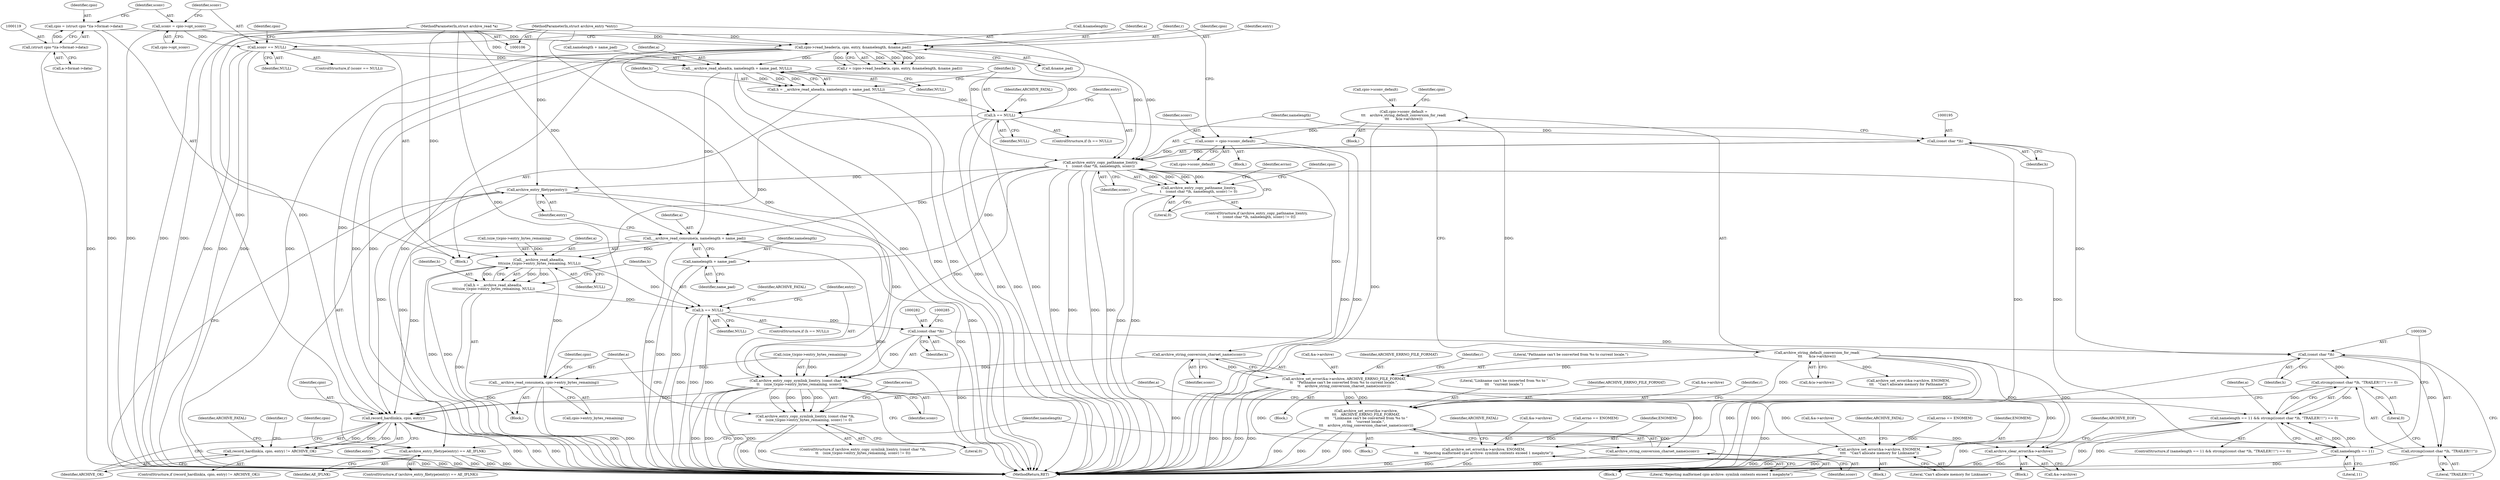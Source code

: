 digraph "0_libarchive_fd7e0c02@API" {
"1000192" [label="(Call,archive_entry_copy_pathname_l(entry,\n\t    (const char *)h, namelength, sconv))"];
"1000162" [label="(Call,cpio->read_header(a, cpio, entry, &namelength, &name_pad))"];
"1000107" [label="(MethodParameterIn,struct archive_read *a)"];
"1000116" [label="(Call,cpio = (struct cpio *)(a->format->data))"];
"1000118" [label="(Call,(struct cpio *)(a->format->data))"];
"1000108" [label="(MethodParameterIn,struct archive_entry *entry)"];
"1000194" [label="(Call,(const char *)h)"];
"1000185" [label="(Call,h == NULL)"];
"1000176" [label="(Call,h = __archive_read_ahead(a, namelength + name_pad, NULL))"];
"1000178" [label="(Call,__archive_read_ahead(a, namelength + name_pad, NULL))"];
"1000131" [label="(Call,sconv == NULL)"];
"1000125" [label="(Call,sconv = cpio->opt_sconv)"];
"1000155" [label="(Call,sconv = cpio->sconv_default)"];
"1000141" [label="(Call,cpio->sconv_default =\n\t\t\t    archive_string_default_conversion_for_read(\n\t\t\t      &(a->archive)))"];
"1000145" [label="(Call,archive_string_default_conversion_for_read(\n\t\t\t      &(a->archive)))"];
"1000191" [label="(Call,archive_entry_copy_pathname_l(entry,\n\t    (const char *)h, namelength, sconv) != 0)"];
"1000222" [label="(Call,archive_string_conversion_charset_name(sconv))"];
"1000215" [label="(Call,archive_set_error(&a->archive, ARCHIVE_ERRNO_FILE_FORMAT,\n\t\t    \"Pathname can't be converted from %s to current locale.\",\n\t\t    archive_string_conversion_charset_name(sconv)))"];
"1000252" [label="(Call,archive_set_error(&a->archive, ENOMEM,\n\t\t\t    \"Rejecting malformed cpio archive: symlink contents exceed 1 megabyte\"))"];
"1000297" [label="(Call,archive_set_error(&a->archive, ENOMEM,\n\t\t\t\t    \"Can't allocate memory for Linkname\"))"];
"1000306" [label="(Call,archive_set_error(&a->archive,\n\t\t\t    ARCHIVE_ERRNO_FILE_FORMAT,\n\t\t\t    \"Linkname can't be converted from %s to \"\n\t\t\t    \"current locale.\",\n\t\t\t    archive_string_conversion_charset_name(sconv)))"];
"1000341" [label="(Call,archive_clear_error(&a->archive))"];
"1000279" [label="(Call,archive_entry_copy_symlink_l(entry, (const char *)h,\n\t\t    (size_t)cpio->entry_bytes_remaining, sconv))"];
"1000278" [label="(Call,archive_entry_copy_symlink_l(entry, (const char *)h,\n\t\t    (size_t)cpio->entry_bytes_remaining, sconv) != 0)"];
"1000313" [label="(Call,archive_string_conversion_charset_name(sconv))"];
"1000350" [label="(Call,record_hardlink(a, cpio, entry))"];
"1000349" [label="(Call,record_hardlink(a, cpio, entry) != ARCHIVE_OK)"];
"1000232" [label="(Call,__archive_read_consume(a, namelength + name_pad))"];
"1000263" [label="(Call,__archive_read_ahead(a,\n \t\t\t(size_t)cpio->entry_bytes_remaining, NULL))"];
"1000261" [label="(Call,h = __archive_read_ahead(a,\n \t\t\t(size_t)cpio->entry_bytes_remaining, NULL))"];
"1000272" [label="(Call,h == NULL)"];
"1000281" [label="(Call,(const char *)h)"];
"1000335" [label="(Call,(const char *)h)"];
"1000333" [label="(Call,strcmp((const char *)h, \"TRAILER!!!\") == 0)"];
"1000329" [label="(Call,namelength == 11 && strcmp((const char *)h, \"TRAILER!!!\") == 0)"];
"1000334" [label="(Call,strcmp((const char *)h, \"TRAILER!!!\"))"];
"1000318" [label="(Call,__archive_read_consume(a, cpio->entry_bytes_remaining))"];
"1000234" [label="(Call,namelength + name_pad)"];
"1000239" [label="(Call,archive_entry_filetype(entry))"];
"1000238" [label="(Call,archive_entry_filetype(entry) == AE_IFLNK)"];
"1000330" [label="(Call,namelength == 11)"];
"1000281" [label="(Call,(const char *)h)"];
"1000334" [label="(Call,strcmp((const char *)h, \"TRAILER!!!\"))"];
"1000246" [label="(Identifier,cpio)"];
"1000354" [label="(Identifier,ARCHIVE_OK)"];
"1000296" [label="(Block,)"];
"1000180" [label="(Call,namelength + name_pad)"];
"1000272" [label="(Call,h == NULL)"];
"1000142" [label="(Call,cpio->sconv_default)"];
"1000140" [label="(Block,)"];
"1000314" [label="(Identifier,sconv)"];
"1000330" [label="(Call,namelength == 11)"];
"1000235" [label="(Identifier,namelength)"];
"1000155" [label="(Call,sconv = cpio->sconv_default)"];
"1000251" [label="(Block,)"];
"1000177" [label="(Identifier,h)"];
"1000258" [label="(Literal,\"Rejecting malformed cpio archive: symlink contents exceed 1 megabyte\")"];
"1000192" [label="(Call,archive_entry_copy_pathname_l(entry,\n\t    (const char *)h, namelength, sconv))"];
"1000216" [label="(Call,&a->archive)"];
"1000239" [label="(Call,archive_entry_filetype(entry))"];
"1000257" [label="(Identifier,ENOMEM)"];
"1000351" [label="(Identifier,a)"];
"1000331" [label="(Identifier,namelength)"];
"1000280" [label="(Identifier,entry)"];
"1000198" [label="(Identifier,sconv)"];
"1000297" [label="(Call,archive_set_error(&a->archive, ENOMEM,\n\t\t\t\t    \"Can't allocate memory for Linkname\"))"];
"1000145" [label="(Call,archive_string_default_conversion_for_read(\n\t\t\t      &(a->archive)))"];
"1000340" [label="(Block,)"];
"1000342" [label="(Call,&a->archive)"];
"1000276" [label="(Identifier,ARCHIVE_FATAL)"];
"1000193" [label="(Identifier,entry)"];
"1000189" [label="(Identifier,ARCHIVE_FATAL)"];
"1000241" [label="(Identifier,AE_IFLNK)"];
"1000318" [label="(Call,__archive_read_consume(a, cpio->entry_bytes_remaining))"];
"1000328" [label="(ControlStructure,if (namelength == 11 && strcmp((const char *)h, \"TRAILER!!!\") == 0))"];
"1000236" [label="(Identifier,name_pad)"];
"1000277" [label="(ControlStructure,if (archive_entry_copy_symlink_l(entry, (const char *)h,\n\t\t    (size_t)cpio->entry_bytes_remaining, sconv) != 0))"];
"1000166" [label="(Call,&namelength)"];
"1000335" [label="(Call,(const char *)h)"];
"1000302" [label="(Identifier,ENOMEM)"];
"1000194" [label="(Call,(const char *)h)"];
"1000350" [label="(Call,record_hardlink(a, cpio, entry))"];
"1000320" [label="(Call,cpio->entry_bytes_remaining)"];
"1000344" [label="(Identifier,a)"];
"1000141" [label="(Call,cpio->sconv_default =\n\t\t\t    archive_string_default_conversion_for_read(\n\t\t\t      &(a->archive)))"];
"1000162" [label="(Call,cpio->read_header(a, cpio, entry, &namelength, &name_pad))"];
"1000183" [label="(Identifier,NULL)"];
"1000156" [label="(Identifier,sconv)"];
"1000108" [label="(MethodParameterIn,struct archive_entry *entry)"];
"1000242" [label="(Block,)"];
"1000163" [label="(Identifier,a)"];
"1000265" [label="(Call,(size_t)cpio->entry_bytes_remaining)"];
"1000118" [label="(Call,(struct cpio *)(a->format->data))"];
"1000261" [label="(Call,h = __archive_read_ahead(a,\n \t\t\t(size_t)cpio->entry_bytes_remaining, NULL))"];
"1000203" [label="(Identifier,errno)"];
"1000312" [label="(Literal,\"Linkname can't be converted from %s to \"\n\t\t\t    \"current locale.\")"];
"1000325" [label="(Identifier,cpio)"];
"1000176" [label="(Call,h = __archive_read_ahead(a, namelength + name_pad, NULL))"];
"1000284" [label="(Call,(size_t)cpio->entry_bytes_remaining)"];
"1000233" [label="(Identifier,a)"];
"1000232" [label="(Call,__archive_read_consume(a, namelength + name_pad))"];
"1000240" [label="(Identifier,entry)"];
"1000185" [label="(Call,h == NULL)"];
"1000222" [label="(Call,archive_string_conversion_charset_name(sconv))"];
"1000260" [label="(Identifier,ARCHIVE_FATAL)"];
"1000229" [label="(Identifier,cpio)"];
"1000252" [label="(Call,archive_set_error(&a->archive, ENOMEM,\n\t\t\t    \"Rejecting malformed cpio archive: symlink contents exceed 1 megabyte\"))"];
"1000274" [label="(Identifier,NULL)"];
"1000134" [label="(Block,)"];
"1000298" [label="(Call,&a->archive)"];
"1000220" [label="(Identifier,ARCHIVE_ERRNO_FILE_FORMAT)"];
"1000305" [label="(Identifier,ARCHIVE_FATAL)"];
"1000152" [label="(Identifier,cpio)"];
"1000126" [label="(Identifier,sconv)"];
"1000238" [label="(Call,archive_entry_filetype(entry) == AE_IFLNK)"];
"1000199" [label="(Literal,0)"];
"1000341" [label="(Call,archive_clear_error(&a->archive))"];
"1000263" [label="(Call,__archive_read_ahead(a,\n \t\t\t(size_t)cpio->entry_bytes_remaining, NULL))"];
"1000132" [label="(Identifier,sconv)"];
"1000303" [label="(Literal,\"Can't allocate memory for Linkname\")"];
"1000116" [label="(Call,cpio = (struct cpio *)(a->format->data))"];
"1000234" [label="(Call,namelength + name_pad)"];
"1000191" [label="(Call,archive_entry_copy_pathname_l(entry,\n\t    (const char *)h, namelength, sconv) != 0)"];
"1000352" [label="(Identifier,cpio)"];
"1000279" [label="(Call,archive_entry_copy_symlink_l(entry, (const char *)h,\n\t\t    (size_t)cpio->entry_bytes_remaining, sconv))"];
"1000262" [label="(Identifier,h)"];
"1000337" [label="(Identifier,h)"];
"1000117" [label="(Identifier,cpio)"];
"1000138" [label="(Identifier,cpio)"];
"1000283" [label="(Identifier,h)"];
"1000237" [label="(ControlStructure,if (archive_entry_filetype(entry) == AE_IFLNK))"];
"1000353" [label="(Identifier,entry)"];
"1000253" [label="(Call,&a->archive)"];
"1000270" [label="(Identifier,NULL)"];
"1000223" [label="(Identifier,sconv)"];
"1000206" [label="(Call,archive_set_error(&a->archive, ENOMEM,\n\t\t\t    \"Can't allocate memory for Pathname\"))"];
"1000164" [label="(Identifier,cpio)"];
"1000311" [label="(Identifier,ARCHIVE_ERRNO_FILE_FORMAT)"];
"1000347" [label="(Identifier,ARCHIVE_EOF)"];
"1000349" [label="(Call,record_hardlink(a, cpio, entry) != ARCHIVE_OK)"];
"1000357" [label="(Identifier,ARCHIVE_FATAL)"];
"1000165" [label="(Identifier,entry)"];
"1000107" [label="(MethodParameterIn,struct archive_read *a)"];
"1000202" [label="(Call,errno == ENOMEM)"];
"1000197" [label="(Identifier,namelength)"];
"1000339" [label="(Literal,0)"];
"1000187" [label="(Identifier,NULL)"];
"1000196" [label="(Identifier,h)"];
"1000225" [label="(Identifier,r)"];
"1000333" [label="(Call,strcmp((const char *)h, \"TRAILER!!!\") == 0)"];
"1000329" [label="(Call,namelength == 11 && strcmp((const char *)h, \"TRAILER!!!\") == 0)"];
"1000360" [label="(MethodReturn,RET)"];
"1000127" [label="(Call,cpio->opt_sconv)"];
"1000307" [label="(Call,&a->archive)"];
"1000289" [label="(Identifier,sconv)"];
"1000146" [label="(Call,&(a->archive))"];
"1000338" [label="(Literal,\"TRAILER!!!\")"];
"1000291" [label="(Block,)"];
"1000109" [label="(Block,)"];
"1000190" [label="(ControlStructure,if (archive_entry_copy_pathname_l(entry,\n\t    (const char *)h, namelength, sconv) != 0))"];
"1000157" [label="(Call,cpio->sconv_default)"];
"1000294" [label="(Identifier,errno)"];
"1000200" [label="(Block,)"];
"1000168" [label="(Call,&name_pad)"];
"1000316" [label="(Identifier,r)"];
"1000348" [label="(ControlStructure,if (record_hardlink(a, cpio, entry) != ARCHIVE_OK))"];
"1000273" [label="(Identifier,h)"];
"1000186" [label="(Identifier,h)"];
"1000319" [label="(Identifier,a)"];
"1000161" [label="(Identifier,r)"];
"1000359" [label="(Identifier,r)"];
"1000332" [label="(Literal,11)"];
"1000160" [label="(Call,r = (cpio->read_header(a, cpio, entry, &namelength, &name_pad)))"];
"1000131" [label="(Call,sconv == NULL)"];
"1000290" [label="(Literal,0)"];
"1000133" [label="(Identifier,NULL)"];
"1000221" [label="(Literal,\"Pathname can't be converted from %s to current locale.\")"];
"1000313" [label="(Call,archive_string_conversion_charset_name(sconv))"];
"1000184" [label="(ControlStructure,if (h == NULL))"];
"1000271" [label="(ControlStructure,if (h == NULL))"];
"1000178" [label="(Call,__archive_read_ahead(a, namelength + name_pad, NULL))"];
"1000125" [label="(Call,sconv = cpio->opt_sconv)"];
"1000306" [label="(Call,archive_set_error(&a->archive,\n\t\t\t    ARCHIVE_ERRNO_FILE_FORMAT,\n\t\t\t    \"Linkname can't be converted from %s to \"\n\t\t\t    \"current locale.\",\n\t\t\t    archive_string_conversion_charset_name(sconv)))"];
"1000120" [label="(Call,a->format->data)"];
"1000264" [label="(Identifier,a)"];
"1000278" [label="(Call,archive_entry_copy_symlink_l(entry, (const char *)h,\n\t\t    (size_t)cpio->entry_bytes_remaining, sconv) != 0)"];
"1000130" [label="(ControlStructure,if (sconv == NULL))"];
"1000179" [label="(Identifier,a)"];
"1000293" [label="(Call,errno == ENOMEM)"];
"1000215" [label="(Call,archive_set_error(&a->archive, ARCHIVE_ERRNO_FILE_FORMAT,\n\t\t    \"Pathname can't be converted from %s to current locale.\",\n\t\t    archive_string_conversion_charset_name(sconv)))"];
"1000192" -> "1000191"  [label="AST: "];
"1000192" -> "1000198"  [label="CFG: "];
"1000193" -> "1000192"  [label="AST: "];
"1000194" -> "1000192"  [label="AST: "];
"1000197" -> "1000192"  [label="AST: "];
"1000198" -> "1000192"  [label="AST: "];
"1000199" -> "1000192"  [label="CFG: "];
"1000192" -> "1000360"  [label="DDG: "];
"1000192" -> "1000360"  [label="DDG: "];
"1000192" -> "1000360"  [label="DDG: "];
"1000192" -> "1000360"  [label="DDG: "];
"1000192" -> "1000191"  [label="DDG: "];
"1000192" -> "1000191"  [label="DDG: "];
"1000192" -> "1000191"  [label="DDG: "];
"1000192" -> "1000191"  [label="DDG: "];
"1000162" -> "1000192"  [label="DDG: "];
"1000108" -> "1000192"  [label="DDG: "];
"1000194" -> "1000192"  [label="DDG: "];
"1000131" -> "1000192"  [label="DDG: "];
"1000155" -> "1000192"  [label="DDG: "];
"1000192" -> "1000222"  [label="DDG: "];
"1000192" -> "1000232"  [label="DDG: "];
"1000192" -> "1000234"  [label="DDG: "];
"1000192" -> "1000239"  [label="DDG: "];
"1000192" -> "1000279"  [label="DDG: "];
"1000192" -> "1000330"  [label="DDG: "];
"1000162" -> "1000160"  [label="AST: "];
"1000162" -> "1000168"  [label="CFG: "];
"1000163" -> "1000162"  [label="AST: "];
"1000164" -> "1000162"  [label="AST: "];
"1000165" -> "1000162"  [label="AST: "];
"1000166" -> "1000162"  [label="AST: "];
"1000168" -> "1000162"  [label="AST: "];
"1000160" -> "1000162"  [label="CFG: "];
"1000162" -> "1000360"  [label="DDG: "];
"1000162" -> "1000360"  [label="DDG: "];
"1000162" -> "1000360"  [label="DDG: "];
"1000162" -> "1000360"  [label="DDG: "];
"1000162" -> "1000360"  [label="DDG: "];
"1000162" -> "1000160"  [label="DDG: "];
"1000162" -> "1000160"  [label="DDG: "];
"1000162" -> "1000160"  [label="DDG: "];
"1000162" -> "1000160"  [label="DDG: "];
"1000162" -> "1000160"  [label="DDG: "];
"1000107" -> "1000162"  [label="DDG: "];
"1000116" -> "1000162"  [label="DDG: "];
"1000108" -> "1000162"  [label="DDG: "];
"1000162" -> "1000178"  [label="DDG: "];
"1000162" -> "1000350"  [label="DDG: "];
"1000107" -> "1000106"  [label="AST: "];
"1000107" -> "1000360"  [label="DDG: "];
"1000107" -> "1000178"  [label="DDG: "];
"1000107" -> "1000232"  [label="DDG: "];
"1000107" -> "1000263"  [label="DDG: "];
"1000107" -> "1000318"  [label="DDG: "];
"1000107" -> "1000350"  [label="DDG: "];
"1000116" -> "1000109"  [label="AST: "];
"1000116" -> "1000118"  [label="CFG: "];
"1000117" -> "1000116"  [label="AST: "];
"1000118" -> "1000116"  [label="AST: "];
"1000126" -> "1000116"  [label="CFG: "];
"1000116" -> "1000360"  [label="DDG: "];
"1000118" -> "1000116"  [label="DDG: "];
"1000118" -> "1000120"  [label="CFG: "];
"1000119" -> "1000118"  [label="AST: "];
"1000120" -> "1000118"  [label="AST: "];
"1000118" -> "1000360"  [label="DDG: "];
"1000108" -> "1000106"  [label="AST: "];
"1000108" -> "1000360"  [label="DDG: "];
"1000108" -> "1000239"  [label="DDG: "];
"1000108" -> "1000279"  [label="DDG: "];
"1000108" -> "1000350"  [label="DDG: "];
"1000194" -> "1000196"  [label="CFG: "];
"1000195" -> "1000194"  [label="AST: "];
"1000196" -> "1000194"  [label="AST: "];
"1000197" -> "1000194"  [label="CFG: "];
"1000194" -> "1000360"  [label="DDG: "];
"1000185" -> "1000194"  [label="DDG: "];
"1000194" -> "1000335"  [label="DDG: "];
"1000185" -> "1000184"  [label="AST: "];
"1000185" -> "1000187"  [label="CFG: "];
"1000186" -> "1000185"  [label="AST: "];
"1000187" -> "1000185"  [label="AST: "];
"1000189" -> "1000185"  [label="CFG: "];
"1000193" -> "1000185"  [label="CFG: "];
"1000185" -> "1000360"  [label="DDG: "];
"1000185" -> "1000360"  [label="DDG: "];
"1000185" -> "1000360"  [label="DDG: "];
"1000176" -> "1000185"  [label="DDG: "];
"1000178" -> "1000185"  [label="DDG: "];
"1000185" -> "1000263"  [label="DDG: "];
"1000176" -> "1000109"  [label="AST: "];
"1000176" -> "1000178"  [label="CFG: "];
"1000177" -> "1000176"  [label="AST: "];
"1000178" -> "1000176"  [label="AST: "];
"1000186" -> "1000176"  [label="CFG: "];
"1000176" -> "1000360"  [label="DDG: "];
"1000178" -> "1000176"  [label="DDG: "];
"1000178" -> "1000176"  [label="DDG: "];
"1000178" -> "1000176"  [label="DDG: "];
"1000178" -> "1000183"  [label="CFG: "];
"1000179" -> "1000178"  [label="AST: "];
"1000180" -> "1000178"  [label="AST: "];
"1000183" -> "1000178"  [label="AST: "];
"1000178" -> "1000360"  [label="DDG: "];
"1000178" -> "1000360"  [label="DDG: "];
"1000131" -> "1000178"  [label="DDG: "];
"1000178" -> "1000232"  [label="DDG: "];
"1000131" -> "1000130"  [label="AST: "];
"1000131" -> "1000133"  [label="CFG: "];
"1000132" -> "1000131"  [label="AST: "];
"1000133" -> "1000131"  [label="AST: "];
"1000138" -> "1000131"  [label="CFG: "];
"1000161" -> "1000131"  [label="CFG: "];
"1000131" -> "1000360"  [label="DDG: "];
"1000131" -> "1000360"  [label="DDG: "];
"1000131" -> "1000360"  [label="DDG: "];
"1000125" -> "1000131"  [label="DDG: "];
"1000125" -> "1000109"  [label="AST: "];
"1000125" -> "1000127"  [label="CFG: "];
"1000126" -> "1000125"  [label="AST: "];
"1000127" -> "1000125"  [label="AST: "];
"1000132" -> "1000125"  [label="CFG: "];
"1000125" -> "1000360"  [label="DDG: "];
"1000155" -> "1000134"  [label="AST: "];
"1000155" -> "1000157"  [label="CFG: "];
"1000156" -> "1000155"  [label="AST: "];
"1000157" -> "1000155"  [label="AST: "];
"1000161" -> "1000155"  [label="CFG: "];
"1000155" -> "1000360"  [label="DDG: "];
"1000155" -> "1000360"  [label="DDG: "];
"1000141" -> "1000155"  [label="DDG: "];
"1000141" -> "1000140"  [label="AST: "];
"1000141" -> "1000145"  [label="CFG: "];
"1000142" -> "1000141"  [label="AST: "];
"1000145" -> "1000141"  [label="AST: "];
"1000152" -> "1000141"  [label="CFG: "];
"1000141" -> "1000360"  [label="DDG: "];
"1000145" -> "1000141"  [label="DDG: "];
"1000145" -> "1000146"  [label="CFG: "];
"1000146" -> "1000145"  [label="AST: "];
"1000145" -> "1000360"  [label="DDG: "];
"1000145" -> "1000206"  [label="DDG: "];
"1000145" -> "1000215"  [label="DDG: "];
"1000145" -> "1000252"  [label="DDG: "];
"1000145" -> "1000297"  [label="DDG: "];
"1000145" -> "1000306"  [label="DDG: "];
"1000145" -> "1000341"  [label="DDG: "];
"1000191" -> "1000190"  [label="AST: "];
"1000191" -> "1000199"  [label="CFG: "];
"1000199" -> "1000191"  [label="AST: "];
"1000203" -> "1000191"  [label="CFG: "];
"1000229" -> "1000191"  [label="CFG: "];
"1000191" -> "1000360"  [label="DDG: "];
"1000191" -> "1000360"  [label="DDG: "];
"1000222" -> "1000215"  [label="AST: "];
"1000222" -> "1000223"  [label="CFG: "];
"1000223" -> "1000222"  [label="AST: "];
"1000215" -> "1000222"  [label="CFG: "];
"1000222" -> "1000360"  [label="DDG: "];
"1000222" -> "1000215"  [label="DDG: "];
"1000222" -> "1000279"  [label="DDG: "];
"1000215" -> "1000200"  [label="AST: "];
"1000216" -> "1000215"  [label="AST: "];
"1000220" -> "1000215"  [label="AST: "];
"1000221" -> "1000215"  [label="AST: "];
"1000225" -> "1000215"  [label="CFG: "];
"1000215" -> "1000360"  [label="DDG: "];
"1000215" -> "1000360"  [label="DDG: "];
"1000215" -> "1000360"  [label="DDG: "];
"1000215" -> "1000360"  [label="DDG: "];
"1000215" -> "1000252"  [label="DDG: "];
"1000215" -> "1000297"  [label="DDG: "];
"1000215" -> "1000306"  [label="DDG: "];
"1000215" -> "1000306"  [label="DDG: "];
"1000215" -> "1000341"  [label="DDG: "];
"1000252" -> "1000251"  [label="AST: "];
"1000252" -> "1000258"  [label="CFG: "];
"1000253" -> "1000252"  [label="AST: "];
"1000257" -> "1000252"  [label="AST: "];
"1000258" -> "1000252"  [label="AST: "];
"1000260" -> "1000252"  [label="CFG: "];
"1000252" -> "1000360"  [label="DDG: "];
"1000252" -> "1000360"  [label="DDG: "];
"1000252" -> "1000360"  [label="DDG: "];
"1000202" -> "1000252"  [label="DDG: "];
"1000297" -> "1000296"  [label="AST: "];
"1000297" -> "1000303"  [label="CFG: "];
"1000298" -> "1000297"  [label="AST: "];
"1000302" -> "1000297"  [label="AST: "];
"1000303" -> "1000297"  [label="AST: "];
"1000305" -> "1000297"  [label="CFG: "];
"1000297" -> "1000360"  [label="DDG: "];
"1000297" -> "1000360"  [label="DDG: "];
"1000297" -> "1000360"  [label="DDG: "];
"1000293" -> "1000297"  [label="DDG: "];
"1000306" -> "1000291"  [label="AST: "];
"1000306" -> "1000313"  [label="CFG: "];
"1000307" -> "1000306"  [label="AST: "];
"1000311" -> "1000306"  [label="AST: "];
"1000312" -> "1000306"  [label="AST: "];
"1000313" -> "1000306"  [label="AST: "];
"1000316" -> "1000306"  [label="CFG: "];
"1000306" -> "1000360"  [label="DDG: "];
"1000306" -> "1000360"  [label="DDG: "];
"1000306" -> "1000360"  [label="DDG: "];
"1000306" -> "1000360"  [label="DDG: "];
"1000313" -> "1000306"  [label="DDG: "];
"1000306" -> "1000341"  [label="DDG: "];
"1000341" -> "1000340"  [label="AST: "];
"1000341" -> "1000342"  [label="CFG: "];
"1000342" -> "1000341"  [label="AST: "];
"1000347" -> "1000341"  [label="CFG: "];
"1000341" -> "1000360"  [label="DDG: "];
"1000341" -> "1000360"  [label="DDG: "];
"1000279" -> "1000278"  [label="AST: "];
"1000279" -> "1000289"  [label="CFG: "];
"1000280" -> "1000279"  [label="AST: "];
"1000281" -> "1000279"  [label="AST: "];
"1000284" -> "1000279"  [label="AST: "];
"1000289" -> "1000279"  [label="AST: "];
"1000290" -> "1000279"  [label="CFG: "];
"1000279" -> "1000360"  [label="DDG: "];
"1000279" -> "1000360"  [label="DDG: "];
"1000279" -> "1000360"  [label="DDG: "];
"1000279" -> "1000360"  [label="DDG: "];
"1000279" -> "1000278"  [label="DDG: "];
"1000279" -> "1000278"  [label="DDG: "];
"1000279" -> "1000278"  [label="DDG: "];
"1000279" -> "1000278"  [label="DDG: "];
"1000239" -> "1000279"  [label="DDG: "];
"1000281" -> "1000279"  [label="DDG: "];
"1000284" -> "1000279"  [label="DDG: "];
"1000279" -> "1000313"  [label="DDG: "];
"1000279" -> "1000350"  [label="DDG: "];
"1000278" -> "1000277"  [label="AST: "];
"1000278" -> "1000290"  [label="CFG: "];
"1000290" -> "1000278"  [label="AST: "];
"1000294" -> "1000278"  [label="CFG: "];
"1000319" -> "1000278"  [label="CFG: "];
"1000278" -> "1000360"  [label="DDG: "];
"1000278" -> "1000360"  [label="DDG: "];
"1000313" -> "1000314"  [label="CFG: "];
"1000314" -> "1000313"  [label="AST: "];
"1000313" -> "1000360"  [label="DDG: "];
"1000350" -> "1000349"  [label="AST: "];
"1000350" -> "1000353"  [label="CFG: "];
"1000351" -> "1000350"  [label="AST: "];
"1000352" -> "1000350"  [label="AST: "];
"1000353" -> "1000350"  [label="AST: "];
"1000354" -> "1000350"  [label="CFG: "];
"1000350" -> "1000360"  [label="DDG: "];
"1000350" -> "1000360"  [label="DDG: "];
"1000350" -> "1000360"  [label="DDG: "];
"1000350" -> "1000349"  [label="DDG: "];
"1000350" -> "1000349"  [label="DDG: "];
"1000350" -> "1000349"  [label="DDG: "];
"1000318" -> "1000350"  [label="DDG: "];
"1000232" -> "1000350"  [label="DDG: "];
"1000239" -> "1000350"  [label="DDG: "];
"1000349" -> "1000348"  [label="AST: "];
"1000349" -> "1000354"  [label="CFG: "];
"1000354" -> "1000349"  [label="AST: "];
"1000357" -> "1000349"  [label="CFG: "];
"1000359" -> "1000349"  [label="CFG: "];
"1000349" -> "1000360"  [label="DDG: "];
"1000349" -> "1000360"  [label="DDG: "];
"1000349" -> "1000360"  [label="DDG: "];
"1000232" -> "1000109"  [label="AST: "];
"1000232" -> "1000234"  [label="CFG: "];
"1000233" -> "1000232"  [label="AST: "];
"1000234" -> "1000232"  [label="AST: "];
"1000240" -> "1000232"  [label="CFG: "];
"1000232" -> "1000360"  [label="DDG: "];
"1000232" -> "1000360"  [label="DDG: "];
"1000232" -> "1000360"  [label="DDG: "];
"1000232" -> "1000263"  [label="DDG: "];
"1000263" -> "1000261"  [label="AST: "];
"1000263" -> "1000270"  [label="CFG: "];
"1000264" -> "1000263"  [label="AST: "];
"1000265" -> "1000263"  [label="AST: "];
"1000270" -> "1000263"  [label="AST: "];
"1000261" -> "1000263"  [label="CFG: "];
"1000263" -> "1000360"  [label="DDG: "];
"1000263" -> "1000360"  [label="DDG: "];
"1000263" -> "1000261"  [label="DDG: "];
"1000263" -> "1000261"  [label="DDG: "];
"1000263" -> "1000261"  [label="DDG: "];
"1000265" -> "1000263"  [label="DDG: "];
"1000263" -> "1000272"  [label="DDG: "];
"1000263" -> "1000318"  [label="DDG: "];
"1000261" -> "1000242"  [label="AST: "];
"1000262" -> "1000261"  [label="AST: "];
"1000273" -> "1000261"  [label="CFG: "];
"1000261" -> "1000360"  [label="DDG: "];
"1000261" -> "1000272"  [label="DDG: "];
"1000272" -> "1000271"  [label="AST: "];
"1000272" -> "1000274"  [label="CFG: "];
"1000273" -> "1000272"  [label="AST: "];
"1000274" -> "1000272"  [label="AST: "];
"1000276" -> "1000272"  [label="CFG: "];
"1000280" -> "1000272"  [label="CFG: "];
"1000272" -> "1000360"  [label="DDG: "];
"1000272" -> "1000360"  [label="DDG: "];
"1000272" -> "1000360"  [label="DDG: "];
"1000272" -> "1000281"  [label="DDG: "];
"1000281" -> "1000283"  [label="CFG: "];
"1000282" -> "1000281"  [label="AST: "];
"1000283" -> "1000281"  [label="AST: "];
"1000285" -> "1000281"  [label="CFG: "];
"1000281" -> "1000360"  [label="DDG: "];
"1000281" -> "1000335"  [label="DDG: "];
"1000335" -> "1000334"  [label="AST: "];
"1000335" -> "1000337"  [label="CFG: "];
"1000336" -> "1000335"  [label="AST: "];
"1000337" -> "1000335"  [label="AST: "];
"1000338" -> "1000335"  [label="CFG: "];
"1000335" -> "1000360"  [label="DDG: "];
"1000335" -> "1000333"  [label="DDG: "];
"1000335" -> "1000334"  [label="DDG: "];
"1000333" -> "1000329"  [label="AST: "];
"1000333" -> "1000339"  [label="CFG: "];
"1000334" -> "1000333"  [label="AST: "];
"1000339" -> "1000333"  [label="AST: "];
"1000329" -> "1000333"  [label="CFG: "];
"1000333" -> "1000360"  [label="DDG: "];
"1000333" -> "1000329"  [label="DDG: "];
"1000333" -> "1000329"  [label="DDG: "];
"1000329" -> "1000328"  [label="AST: "];
"1000329" -> "1000330"  [label="CFG: "];
"1000330" -> "1000329"  [label="AST: "];
"1000344" -> "1000329"  [label="CFG: "];
"1000351" -> "1000329"  [label="CFG: "];
"1000329" -> "1000360"  [label="DDG: "];
"1000329" -> "1000360"  [label="DDG: "];
"1000329" -> "1000360"  [label="DDG: "];
"1000330" -> "1000329"  [label="DDG: "];
"1000330" -> "1000329"  [label="DDG: "];
"1000334" -> "1000338"  [label="CFG: "];
"1000338" -> "1000334"  [label="AST: "];
"1000339" -> "1000334"  [label="CFG: "];
"1000334" -> "1000360"  [label="DDG: "];
"1000318" -> "1000242"  [label="AST: "];
"1000318" -> "1000320"  [label="CFG: "];
"1000319" -> "1000318"  [label="AST: "];
"1000320" -> "1000318"  [label="AST: "];
"1000325" -> "1000318"  [label="CFG: "];
"1000318" -> "1000360"  [label="DDG: "];
"1000318" -> "1000360"  [label="DDG: "];
"1000284" -> "1000318"  [label="DDG: "];
"1000234" -> "1000236"  [label="CFG: "];
"1000235" -> "1000234"  [label="AST: "];
"1000236" -> "1000234"  [label="AST: "];
"1000234" -> "1000360"  [label="DDG: "];
"1000234" -> "1000360"  [label="DDG: "];
"1000239" -> "1000238"  [label="AST: "];
"1000239" -> "1000240"  [label="CFG: "];
"1000240" -> "1000239"  [label="AST: "];
"1000241" -> "1000239"  [label="CFG: "];
"1000239" -> "1000360"  [label="DDG: "];
"1000239" -> "1000238"  [label="DDG: "];
"1000238" -> "1000237"  [label="AST: "];
"1000238" -> "1000241"  [label="CFG: "];
"1000241" -> "1000238"  [label="AST: "];
"1000246" -> "1000238"  [label="CFG: "];
"1000331" -> "1000238"  [label="CFG: "];
"1000238" -> "1000360"  [label="DDG: "];
"1000238" -> "1000360"  [label="DDG: "];
"1000238" -> "1000360"  [label="DDG: "];
"1000330" -> "1000332"  [label="CFG: "];
"1000331" -> "1000330"  [label="AST: "];
"1000332" -> "1000330"  [label="AST: "];
"1000336" -> "1000330"  [label="CFG: "];
"1000330" -> "1000360"  [label="DDG: "];
}
